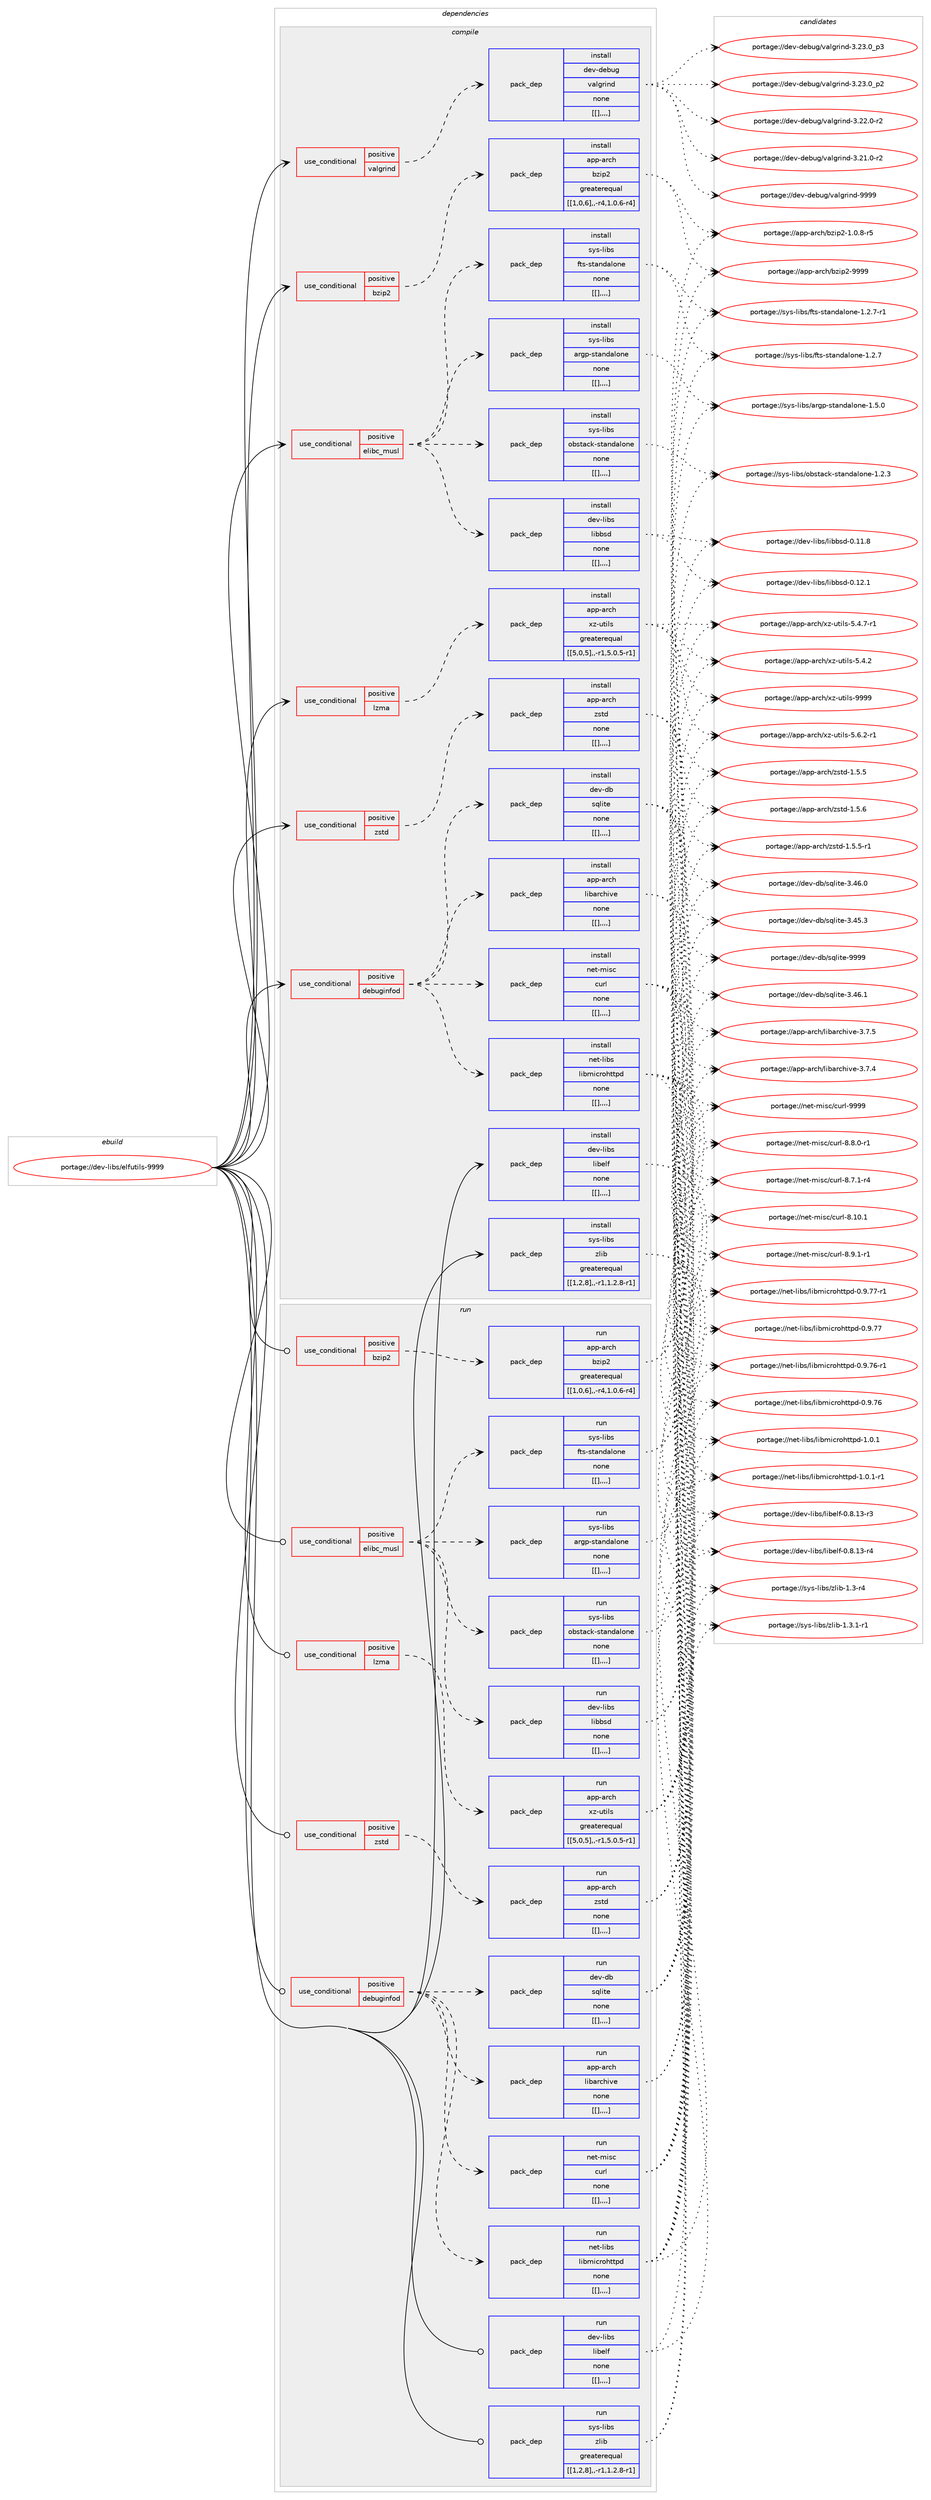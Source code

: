 digraph prolog {

# *************
# Graph options
# *************

newrank=true;
concentrate=true;
compound=true;
graph [rankdir=LR,fontname=Helvetica,fontsize=10,ranksep=1.5];#, ranksep=2.5, nodesep=0.2];
edge  [arrowhead=vee];
node  [fontname=Helvetica,fontsize=10];

# **********
# The ebuild
# **********

subgraph cluster_leftcol {
color=gray;
label=<<i>ebuild</i>>;
id [label="portage://dev-libs/elfutils-9999", color=red, width=4, href="../dev-libs/elfutils-9999.svg"];
}

# ****************
# The dependencies
# ****************

subgraph cluster_midcol {
color=gray;
label=<<i>dependencies</i>>;
subgraph cluster_compile {
fillcolor="#eeeeee";
style=filled;
label=<<i>compile</i>>;
subgraph cond26916 {
dependency108702 [label=<<TABLE BORDER="0" CELLBORDER="1" CELLSPACING="0" CELLPADDING="4"><TR><TD ROWSPAN="3" CELLPADDING="10">use_conditional</TD></TR><TR><TD>positive</TD></TR><TR><TD>bzip2</TD></TR></TABLE>>, shape=none, color=red];
subgraph pack80649 {
dependency108703 [label=<<TABLE BORDER="0" CELLBORDER="1" CELLSPACING="0" CELLPADDING="4" WIDTH="220"><TR><TD ROWSPAN="6" CELLPADDING="30">pack_dep</TD></TR><TR><TD WIDTH="110">install</TD></TR><TR><TD>app-arch</TD></TR><TR><TD>bzip2</TD></TR><TR><TD>greaterequal</TD></TR><TR><TD>[[1,0,6],,-r4,1.0.6-r4]</TD></TR></TABLE>>, shape=none, color=blue];
}
dependency108702:e -> dependency108703:w [weight=20,style="dashed",arrowhead="vee"];
}
id:e -> dependency108702:w [weight=20,style="solid",arrowhead="vee"];
subgraph cond26917 {
dependency108704 [label=<<TABLE BORDER="0" CELLBORDER="1" CELLSPACING="0" CELLPADDING="4"><TR><TD ROWSPAN="3" CELLPADDING="10">use_conditional</TD></TR><TR><TD>positive</TD></TR><TR><TD>debuginfod</TD></TR></TABLE>>, shape=none, color=red];
subgraph pack80650 {
dependency108705 [label=<<TABLE BORDER="0" CELLBORDER="1" CELLSPACING="0" CELLPADDING="4" WIDTH="220"><TR><TD ROWSPAN="6" CELLPADDING="30">pack_dep</TD></TR><TR><TD WIDTH="110">install</TD></TR><TR><TD>app-arch</TD></TR><TR><TD>libarchive</TD></TR><TR><TD>none</TD></TR><TR><TD>[[],,,,]</TD></TR></TABLE>>, shape=none, color=blue];
}
dependency108704:e -> dependency108705:w [weight=20,style="dashed",arrowhead="vee"];
subgraph pack80651 {
dependency108706 [label=<<TABLE BORDER="0" CELLBORDER="1" CELLSPACING="0" CELLPADDING="4" WIDTH="220"><TR><TD ROWSPAN="6" CELLPADDING="30">pack_dep</TD></TR><TR><TD WIDTH="110">install</TD></TR><TR><TD>dev-db</TD></TR><TR><TD>sqlite</TD></TR><TR><TD>none</TD></TR><TR><TD>[[],,,,]</TD></TR></TABLE>>, shape=none, color=blue];
}
dependency108704:e -> dependency108706:w [weight=20,style="dashed",arrowhead="vee"];
subgraph pack80652 {
dependency108707 [label=<<TABLE BORDER="0" CELLBORDER="1" CELLSPACING="0" CELLPADDING="4" WIDTH="220"><TR><TD ROWSPAN="6" CELLPADDING="30">pack_dep</TD></TR><TR><TD WIDTH="110">install</TD></TR><TR><TD>net-libs</TD></TR><TR><TD>libmicrohttpd</TD></TR><TR><TD>none</TD></TR><TR><TD>[[],,,,]</TD></TR></TABLE>>, shape=none, color=blue];
}
dependency108704:e -> dependency108707:w [weight=20,style="dashed",arrowhead="vee"];
subgraph pack80653 {
dependency108708 [label=<<TABLE BORDER="0" CELLBORDER="1" CELLSPACING="0" CELLPADDING="4" WIDTH="220"><TR><TD ROWSPAN="6" CELLPADDING="30">pack_dep</TD></TR><TR><TD WIDTH="110">install</TD></TR><TR><TD>net-misc</TD></TR><TR><TD>curl</TD></TR><TR><TD>none</TD></TR><TR><TD>[[],,,,]</TD></TR></TABLE>>, shape=none, color=blue];
}
dependency108704:e -> dependency108708:w [weight=20,style="dashed",arrowhead="vee"];
}
id:e -> dependency108704:w [weight=20,style="solid",arrowhead="vee"];
subgraph cond26918 {
dependency108709 [label=<<TABLE BORDER="0" CELLBORDER="1" CELLSPACING="0" CELLPADDING="4"><TR><TD ROWSPAN="3" CELLPADDING="10">use_conditional</TD></TR><TR><TD>positive</TD></TR><TR><TD>elibc_musl</TD></TR></TABLE>>, shape=none, color=red];
subgraph pack80654 {
dependency108710 [label=<<TABLE BORDER="0" CELLBORDER="1" CELLSPACING="0" CELLPADDING="4" WIDTH="220"><TR><TD ROWSPAN="6" CELLPADDING="30">pack_dep</TD></TR><TR><TD WIDTH="110">install</TD></TR><TR><TD>dev-libs</TD></TR><TR><TD>libbsd</TD></TR><TR><TD>none</TD></TR><TR><TD>[[],,,,]</TD></TR></TABLE>>, shape=none, color=blue];
}
dependency108709:e -> dependency108710:w [weight=20,style="dashed",arrowhead="vee"];
subgraph pack80655 {
dependency108711 [label=<<TABLE BORDER="0" CELLBORDER="1" CELLSPACING="0" CELLPADDING="4" WIDTH="220"><TR><TD ROWSPAN="6" CELLPADDING="30">pack_dep</TD></TR><TR><TD WIDTH="110">install</TD></TR><TR><TD>sys-libs</TD></TR><TR><TD>argp-standalone</TD></TR><TR><TD>none</TD></TR><TR><TD>[[],,,,]</TD></TR></TABLE>>, shape=none, color=blue];
}
dependency108709:e -> dependency108711:w [weight=20,style="dashed",arrowhead="vee"];
subgraph pack80656 {
dependency108712 [label=<<TABLE BORDER="0" CELLBORDER="1" CELLSPACING="0" CELLPADDING="4" WIDTH="220"><TR><TD ROWSPAN="6" CELLPADDING="30">pack_dep</TD></TR><TR><TD WIDTH="110">install</TD></TR><TR><TD>sys-libs</TD></TR><TR><TD>fts-standalone</TD></TR><TR><TD>none</TD></TR><TR><TD>[[],,,,]</TD></TR></TABLE>>, shape=none, color=blue];
}
dependency108709:e -> dependency108712:w [weight=20,style="dashed",arrowhead="vee"];
subgraph pack80657 {
dependency108713 [label=<<TABLE BORDER="0" CELLBORDER="1" CELLSPACING="0" CELLPADDING="4" WIDTH="220"><TR><TD ROWSPAN="6" CELLPADDING="30">pack_dep</TD></TR><TR><TD WIDTH="110">install</TD></TR><TR><TD>sys-libs</TD></TR><TR><TD>obstack-standalone</TD></TR><TR><TD>none</TD></TR><TR><TD>[[],,,,]</TD></TR></TABLE>>, shape=none, color=blue];
}
dependency108709:e -> dependency108713:w [weight=20,style="dashed",arrowhead="vee"];
}
id:e -> dependency108709:w [weight=20,style="solid",arrowhead="vee"];
subgraph cond26919 {
dependency108714 [label=<<TABLE BORDER="0" CELLBORDER="1" CELLSPACING="0" CELLPADDING="4"><TR><TD ROWSPAN="3" CELLPADDING="10">use_conditional</TD></TR><TR><TD>positive</TD></TR><TR><TD>lzma</TD></TR></TABLE>>, shape=none, color=red];
subgraph pack80658 {
dependency108715 [label=<<TABLE BORDER="0" CELLBORDER="1" CELLSPACING="0" CELLPADDING="4" WIDTH="220"><TR><TD ROWSPAN="6" CELLPADDING="30">pack_dep</TD></TR><TR><TD WIDTH="110">install</TD></TR><TR><TD>app-arch</TD></TR><TR><TD>xz-utils</TD></TR><TR><TD>greaterequal</TD></TR><TR><TD>[[5,0,5],,-r1,5.0.5-r1]</TD></TR></TABLE>>, shape=none, color=blue];
}
dependency108714:e -> dependency108715:w [weight=20,style="dashed",arrowhead="vee"];
}
id:e -> dependency108714:w [weight=20,style="solid",arrowhead="vee"];
subgraph cond26920 {
dependency108716 [label=<<TABLE BORDER="0" CELLBORDER="1" CELLSPACING="0" CELLPADDING="4"><TR><TD ROWSPAN="3" CELLPADDING="10">use_conditional</TD></TR><TR><TD>positive</TD></TR><TR><TD>valgrind</TD></TR></TABLE>>, shape=none, color=red];
subgraph pack80659 {
dependency108717 [label=<<TABLE BORDER="0" CELLBORDER="1" CELLSPACING="0" CELLPADDING="4" WIDTH="220"><TR><TD ROWSPAN="6" CELLPADDING="30">pack_dep</TD></TR><TR><TD WIDTH="110">install</TD></TR><TR><TD>dev-debug</TD></TR><TR><TD>valgrind</TD></TR><TR><TD>none</TD></TR><TR><TD>[[],,,,]</TD></TR></TABLE>>, shape=none, color=blue];
}
dependency108716:e -> dependency108717:w [weight=20,style="dashed",arrowhead="vee"];
}
id:e -> dependency108716:w [weight=20,style="solid",arrowhead="vee"];
subgraph cond26921 {
dependency108718 [label=<<TABLE BORDER="0" CELLBORDER="1" CELLSPACING="0" CELLPADDING="4"><TR><TD ROWSPAN="3" CELLPADDING="10">use_conditional</TD></TR><TR><TD>positive</TD></TR><TR><TD>zstd</TD></TR></TABLE>>, shape=none, color=red];
subgraph pack80660 {
dependency108719 [label=<<TABLE BORDER="0" CELLBORDER="1" CELLSPACING="0" CELLPADDING="4" WIDTH="220"><TR><TD ROWSPAN="6" CELLPADDING="30">pack_dep</TD></TR><TR><TD WIDTH="110">install</TD></TR><TR><TD>app-arch</TD></TR><TR><TD>zstd</TD></TR><TR><TD>none</TD></TR><TR><TD>[[],,,,]</TD></TR></TABLE>>, shape=none, color=blue];
}
dependency108718:e -> dependency108719:w [weight=20,style="dashed",arrowhead="vee"];
}
id:e -> dependency108718:w [weight=20,style="solid",arrowhead="vee"];
subgraph pack80661 {
dependency108720 [label=<<TABLE BORDER="0" CELLBORDER="1" CELLSPACING="0" CELLPADDING="4" WIDTH="220"><TR><TD ROWSPAN="6" CELLPADDING="30">pack_dep</TD></TR><TR><TD WIDTH="110">install</TD></TR><TR><TD>sys-libs</TD></TR><TR><TD>zlib</TD></TR><TR><TD>greaterequal</TD></TR><TR><TD>[[1,2,8],,-r1,1.2.8-r1]</TD></TR></TABLE>>, shape=none, color=blue];
}
id:e -> dependency108720:w [weight=20,style="solid",arrowhead="vee"];
subgraph pack80662 {
dependency108721 [label=<<TABLE BORDER="0" CELLBORDER="1" CELLSPACING="0" CELLPADDING="4" WIDTH="220"><TR><TD ROWSPAN="6" CELLPADDING="30">pack_dep</TD></TR><TR><TD WIDTH="110">install</TD></TR><TR><TD>dev-libs</TD></TR><TR><TD>libelf</TD></TR><TR><TD>none</TD></TR><TR><TD>[[],,,,]</TD></TR></TABLE>>, shape=none, color=blue];
}
id:e -> dependency108721:w [weight=20,style="solid",arrowhead="vee"];
}
subgraph cluster_compileandrun {
fillcolor="#eeeeee";
style=filled;
label=<<i>compile and run</i>>;
}
subgraph cluster_run {
fillcolor="#eeeeee";
style=filled;
label=<<i>run</i>>;
subgraph cond26922 {
dependency108722 [label=<<TABLE BORDER="0" CELLBORDER="1" CELLSPACING="0" CELLPADDING="4"><TR><TD ROWSPAN="3" CELLPADDING="10">use_conditional</TD></TR><TR><TD>positive</TD></TR><TR><TD>bzip2</TD></TR></TABLE>>, shape=none, color=red];
subgraph pack80663 {
dependency108723 [label=<<TABLE BORDER="0" CELLBORDER="1" CELLSPACING="0" CELLPADDING="4" WIDTH="220"><TR><TD ROWSPAN="6" CELLPADDING="30">pack_dep</TD></TR><TR><TD WIDTH="110">run</TD></TR><TR><TD>app-arch</TD></TR><TR><TD>bzip2</TD></TR><TR><TD>greaterequal</TD></TR><TR><TD>[[1,0,6],,-r4,1.0.6-r4]</TD></TR></TABLE>>, shape=none, color=blue];
}
dependency108722:e -> dependency108723:w [weight=20,style="dashed",arrowhead="vee"];
}
id:e -> dependency108722:w [weight=20,style="solid",arrowhead="odot"];
subgraph cond26923 {
dependency108724 [label=<<TABLE BORDER="0" CELLBORDER="1" CELLSPACING="0" CELLPADDING="4"><TR><TD ROWSPAN="3" CELLPADDING="10">use_conditional</TD></TR><TR><TD>positive</TD></TR><TR><TD>debuginfod</TD></TR></TABLE>>, shape=none, color=red];
subgraph pack80664 {
dependency108725 [label=<<TABLE BORDER="0" CELLBORDER="1" CELLSPACING="0" CELLPADDING="4" WIDTH="220"><TR><TD ROWSPAN="6" CELLPADDING="30">pack_dep</TD></TR><TR><TD WIDTH="110">run</TD></TR><TR><TD>app-arch</TD></TR><TR><TD>libarchive</TD></TR><TR><TD>none</TD></TR><TR><TD>[[],,,,]</TD></TR></TABLE>>, shape=none, color=blue];
}
dependency108724:e -> dependency108725:w [weight=20,style="dashed",arrowhead="vee"];
subgraph pack80665 {
dependency108726 [label=<<TABLE BORDER="0" CELLBORDER="1" CELLSPACING="0" CELLPADDING="4" WIDTH="220"><TR><TD ROWSPAN="6" CELLPADDING="30">pack_dep</TD></TR><TR><TD WIDTH="110">run</TD></TR><TR><TD>dev-db</TD></TR><TR><TD>sqlite</TD></TR><TR><TD>none</TD></TR><TR><TD>[[],,,,]</TD></TR></TABLE>>, shape=none, color=blue];
}
dependency108724:e -> dependency108726:w [weight=20,style="dashed",arrowhead="vee"];
subgraph pack80666 {
dependency108727 [label=<<TABLE BORDER="0" CELLBORDER="1" CELLSPACING="0" CELLPADDING="4" WIDTH="220"><TR><TD ROWSPAN="6" CELLPADDING="30">pack_dep</TD></TR><TR><TD WIDTH="110">run</TD></TR><TR><TD>net-libs</TD></TR><TR><TD>libmicrohttpd</TD></TR><TR><TD>none</TD></TR><TR><TD>[[],,,,]</TD></TR></TABLE>>, shape=none, color=blue];
}
dependency108724:e -> dependency108727:w [weight=20,style="dashed",arrowhead="vee"];
subgraph pack80667 {
dependency108728 [label=<<TABLE BORDER="0" CELLBORDER="1" CELLSPACING="0" CELLPADDING="4" WIDTH="220"><TR><TD ROWSPAN="6" CELLPADDING="30">pack_dep</TD></TR><TR><TD WIDTH="110">run</TD></TR><TR><TD>net-misc</TD></TR><TR><TD>curl</TD></TR><TR><TD>none</TD></TR><TR><TD>[[],,,,]</TD></TR></TABLE>>, shape=none, color=blue];
}
dependency108724:e -> dependency108728:w [weight=20,style="dashed",arrowhead="vee"];
}
id:e -> dependency108724:w [weight=20,style="solid",arrowhead="odot"];
subgraph cond26924 {
dependency108729 [label=<<TABLE BORDER="0" CELLBORDER="1" CELLSPACING="0" CELLPADDING="4"><TR><TD ROWSPAN="3" CELLPADDING="10">use_conditional</TD></TR><TR><TD>positive</TD></TR><TR><TD>elibc_musl</TD></TR></TABLE>>, shape=none, color=red];
subgraph pack80668 {
dependency108730 [label=<<TABLE BORDER="0" CELLBORDER="1" CELLSPACING="0" CELLPADDING="4" WIDTH="220"><TR><TD ROWSPAN="6" CELLPADDING="30">pack_dep</TD></TR><TR><TD WIDTH="110">run</TD></TR><TR><TD>dev-libs</TD></TR><TR><TD>libbsd</TD></TR><TR><TD>none</TD></TR><TR><TD>[[],,,,]</TD></TR></TABLE>>, shape=none, color=blue];
}
dependency108729:e -> dependency108730:w [weight=20,style="dashed",arrowhead="vee"];
subgraph pack80669 {
dependency108731 [label=<<TABLE BORDER="0" CELLBORDER="1" CELLSPACING="0" CELLPADDING="4" WIDTH="220"><TR><TD ROWSPAN="6" CELLPADDING="30">pack_dep</TD></TR><TR><TD WIDTH="110">run</TD></TR><TR><TD>sys-libs</TD></TR><TR><TD>argp-standalone</TD></TR><TR><TD>none</TD></TR><TR><TD>[[],,,,]</TD></TR></TABLE>>, shape=none, color=blue];
}
dependency108729:e -> dependency108731:w [weight=20,style="dashed",arrowhead="vee"];
subgraph pack80670 {
dependency108732 [label=<<TABLE BORDER="0" CELLBORDER="1" CELLSPACING="0" CELLPADDING="4" WIDTH="220"><TR><TD ROWSPAN="6" CELLPADDING="30">pack_dep</TD></TR><TR><TD WIDTH="110">run</TD></TR><TR><TD>sys-libs</TD></TR><TR><TD>fts-standalone</TD></TR><TR><TD>none</TD></TR><TR><TD>[[],,,,]</TD></TR></TABLE>>, shape=none, color=blue];
}
dependency108729:e -> dependency108732:w [weight=20,style="dashed",arrowhead="vee"];
subgraph pack80671 {
dependency108733 [label=<<TABLE BORDER="0" CELLBORDER="1" CELLSPACING="0" CELLPADDING="4" WIDTH="220"><TR><TD ROWSPAN="6" CELLPADDING="30">pack_dep</TD></TR><TR><TD WIDTH="110">run</TD></TR><TR><TD>sys-libs</TD></TR><TR><TD>obstack-standalone</TD></TR><TR><TD>none</TD></TR><TR><TD>[[],,,,]</TD></TR></TABLE>>, shape=none, color=blue];
}
dependency108729:e -> dependency108733:w [weight=20,style="dashed",arrowhead="vee"];
}
id:e -> dependency108729:w [weight=20,style="solid",arrowhead="odot"];
subgraph cond26925 {
dependency108734 [label=<<TABLE BORDER="0" CELLBORDER="1" CELLSPACING="0" CELLPADDING="4"><TR><TD ROWSPAN="3" CELLPADDING="10">use_conditional</TD></TR><TR><TD>positive</TD></TR><TR><TD>lzma</TD></TR></TABLE>>, shape=none, color=red];
subgraph pack80672 {
dependency108735 [label=<<TABLE BORDER="0" CELLBORDER="1" CELLSPACING="0" CELLPADDING="4" WIDTH="220"><TR><TD ROWSPAN="6" CELLPADDING="30">pack_dep</TD></TR><TR><TD WIDTH="110">run</TD></TR><TR><TD>app-arch</TD></TR><TR><TD>xz-utils</TD></TR><TR><TD>greaterequal</TD></TR><TR><TD>[[5,0,5],,-r1,5.0.5-r1]</TD></TR></TABLE>>, shape=none, color=blue];
}
dependency108734:e -> dependency108735:w [weight=20,style="dashed",arrowhead="vee"];
}
id:e -> dependency108734:w [weight=20,style="solid",arrowhead="odot"];
subgraph cond26926 {
dependency108736 [label=<<TABLE BORDER="0" CELLBORDER="1" CELLSPACING="0" CELLPADDING="4"><TR><TD ROWSPAN="3" CELLPADDING="10">use_conditional</TD></TR><TR><TD>positive</TD></TR><TR><TD>zstd</TD></TR></TABLE>>, shape=none, color=red];
subgraph pack80673 {
dependency108737 [label=<<TABLE BORDER="0" CELLBORDER="1" CELLSPACING="0" CELLPADDING="4" WIDTH="220"><TR><TD ROWSPAN="6" CELLPADDING="30">pack_dep</TD></TR><TR><TD WIDTH="110">run</TD></TR><TR><TD>app-arch</TD></TR><TR><TD>zstd</TD></TR><TR><TD>none</TD></TR><TR><TD>[[],,,,]</TD></TR></TABLE>>, shape=none, color=blue];
}
dependency108736:e -> dependency108737:w [weight=20,style="dashed",arrowhead="vee"];
}
id:e -> dependency108736:w [weight=20,style="solid",arrowhead="odot"];
subgraph pack80674 {
dependency108738 [label=<<TABLE BORDER="0" CELLBORDER="1" CELLSPACING="0" CELLPADDING="4" WIDTH="220"><TR><TD ROWSPAN="6" CELLPADDING="30">pack_dep</TD></TR><TR><TD WIDTH="110">run</TD></TR><TR><TD>sys-libs</TD></TR><TR><TD>zlib</TD></TR><TR><TD>greaterequal</TD></TR><TR><TD>[[1,2,8],,-r1,1.2.8-r1]</TD></TR></TABLE>>, shape=none, color=blue];
}
id:e -> dependency108738:w [weight=20,style="solid",arrowhead="odot"];
subgraph pack80675 {
dependency108739 [label=<<TABLE BORDER="0" CELLBORDER="1" CELLSPACING="0" CELLPADDING="4" WIDTH="220"><TR><TD ROWSPAN="6" CELLPADDING="30">pack_dep</TD></TR><TR><TD WIDTH="110">run</TD></TR><TR><TD>dev-libs</TD></TR><TR><TD>libelf</TD></TR><TR><TD>none</TD></TR><TR><TD>[[],,,,]</TD></TR></TABLE>>, shape=none, color=blue];
}
id:e -> dependency108739:w [weight=20,style="solid",arrowhead="odot"];
}
}

# **************
# The candidates
# **************

subgraph cluster_choices {
rank=same;
color=gray;
label=<<i>candidates</i>>;

subgraph choice80649 {
color=black;
nodesep=1;
choice971121124597114991044798122105112504557575757 [label="portage://app-arch/bzip2-9999", color=red, width=4,href="../app-arch/bzip2-9999.svg"];
choice971121124597114991044798122105112504549464846564511453 [label="portage://app-arch/bzip2-1.0.8-r5", color=red, width=4,href="../app-arch/bzip2-1.0.8-r5.svg"];
dependency108703:e -> choice971121124597114991044798122105112504557575757:w [style=dotted,weight="100"];
dependency108703:e -> choice971121124597114991044798122105112504549464846564511453:w [style=dotted,weight="100"];
}
subgraph choice80650 {
color=black;
nodesep=1;
choice9711211245971149910447108105989711499104105118101455146554653 [label="portage://app-arch/libarchive-3.7.5", color=red, width=4,href="../app-arch/libarchive-3.7.5.svg"];
choice9711211245971149910447108105989711499104105118101455146554652 [label="portage://app-arch/libarchive-3.7.4", color=red, width=4,href="../app-arch/libarchive-3.7.4.svg"];
dependency108705:e -> choice9711211245971149910447108105989711499104105118101455146554653:w [style=dotted,weight="100"];
dependency108705:e -> choice9711211245971149910447108105989711499104105118101455146554652:w [style=dotted,weight="100"];
}
subgraph choice80651 {
color=black;
nodesep=1;
choice1001011184510098471151131081051161014557575757 [label="portage://dev-db/sqlite-9999", color=red, width=4,href="../dev-db/sqlite-9999.svg"];
choice10010111845100984711511310810511610145514652544649 [label="portage://dev-db/sqlite-3.46.1", color=red, width=4,href="../dev-db/sqlite-3.46.1.svg"];
choice10010111845100984711511310810511610145514652544648 [label="portage://dev-db/sqlite-3.46.0", color=red, width=4,href="../dev-db/sqlite-3.46.0.svg"];
choice10010111845100984711511310810511610145514652534651 [label="portage://dev-db/sqlite-3.45.3", color=red, width=4,href="../dev-db/sqlite-3.45.3.svg"];
dependency108706:e -> choice1001011184510098471151131081051161014557575757:w [style=dotted,weight="100"];
dependency108706:e -> choice10010111845100984711511310810511610145514652544649:w [style=dotted,weight="100"];
dependency108706:e -> choice10010111845100984711511310810511610145514652544648:w [style=dotted,weight="100"];
dependency108706:e -> choice10010111845100984711511310810511610145514652534651:w [style=dotted,weight="100"];
}
subgraph choice80652 {
color=black;
nodesep=1;
choice11010111645108105981154710810598109105991141111041161161121004549464846494511449 [label="portage://net-libs/libmicrohttpd-1.0.1-r1", color=red, width=4,href="../net-libs/libmicrohttpd-1.0.1-r1.svg"];
choice1101011164510810598115471081059810910599114111104116116112100454946484649 [label="portage://net-libs/libmicrohttpd-1.0.1", color=red, width=4,href="../net-libs/libmicrohttpd-1.0.1.svg"];
choice1101011164510810598115471081059810910599114111104116116112100454846574655554511449 [label="portage://net-libs/libmicrohttpd-0.9.77-r1", color=red, width=4,href="../net-libs/libmicrohttpd-0.9.77-r1.svg"];
choice110101116451081059811547108105981091059911411110411611611210045484657465555 [label="portage://net-libs/libmicrohttpd-0.9.77", color=red, width=4,href="../net-libs/libmicrohttpd-0.9.77.svg"];
choice1101011164510810598115471081059810910599114111104116116112100454846574655544511449 [label="portage://net-libs/libmicrohttpd-0.9.76-r1", color=red, width=4,href="../net-libs/libmicrohttpd-0.9.76-r1.svg"];
choice110101116451081059811547108105981091059911411110411611611210045484657465554 [label="portage://net-libs/libmicrohttpd-0.9.76", color=red, width=4,href="../net-libs/libmicrohttpd-0.9.76.svg"];
dependency108707:e -> choice11010111645108105981154710810598109105991141111041161161121004549464846494511449:w [style=dotted,weight="100"];
dependency108707:e -> choice1101011164510810598115471081059810910599114111104116116112100454946484649:w [style=dotted,weight="100"];
dependency108707:e -> choice1101011164510810598115471081059810910599114111104116116112100454846574655554511449:w [style=dotted,weight="100"];
dependency108707:e -> choice110101116451081059811547108105981091059911411110411611611210045484657465555:w [style=dotted,weight="100"];
dependency108707:e -> choice1101011164510810598115471081059810910599114111104116116112100454846574655544511449:w [style=dotted,weight="100"];
dependency108707:e -> choice110101116451081059811547108105981091059911411110411611611210045484657465554:w [style=dotted,weight="100"];
}
subgraph choice80653 {
color=black;
nodesep=1;
choice110101116451091051159947991171141084557575757 [label="portage://net-misc/curl-9999", color=red, width=4,href="../net-misc/curl-9999.svg"];
choice1101011164510910511599479911711410845564649484649 [label="portage://net-misc/curl-8.10.1", color=red, width=4,href="../net-misc/curl-8.10.1.svg"];
choice110101116451091051159947991171141084556465746494511449 [label="portage://net-misc/curl-8.9.1-r1", color=red, width=4,href="../net-misc/curl-8.9.1-r1.svg"];
choice110101116451091051159947991171141084556465646484511449 [label="portage://net-misc/curl-8.8.0-r1", color=red, width=4,href="../net-misc/curl-8.8.0-r1.svg"];
choice110101116451091051159947991171141084556465546494511452 [label="portage://net-misc/curl-8.7.1-r4", color=red, width=4,href="../net-misc/curl-8.7.1-r4.svg"];
dependency108708:e -> choice110101116451091051159947991171141084557575757:w [style=dotted,weight="100"];
dependency108708:e -> choice1101011164510910511599479911711410845564649484649:w [style=dotted,weight="100"];
dependency108708:e -> choice110101116451091051159947991171141084556465746494511449:w [style=dotted,weight="100"];
dependency108708:e -> choice110101116451091051159947991171141084556465646484511449:w [style=dotted,weight="100"];
dependency108708:e -> choice110101116451091051159947991171141084556465546494511452:w [style=dotted,weight="100"];
}
subgraph choice80654 {
color=black;
nodesep=1;
choice100101118451081059811547108105989811510045484649504649 [label="portage://dev-libs/libbsd-0.12.1", color=red, width=4,href="../dev-libs/libbsd-0.12.1.svg"];
choice100101118451081059811547108105989811510045484649494656 [label="portage://dev-libs/libbsd-0.11.8", color=red, width=4,href="../dev-libs/libbsd-0.11.8.svg"];
dependency108710:e -> choice100101118451081059811547108105989811510045484649504649:w [style=dotted,weight="100"];
dependency108710:e -> choice100101118451081059811547108105989811510045484649494656:w [style=dotted,weight="100"];
}
subgraph choice80655 {
color=black;
nodesep=1;
choice11512111545108105981154797114103112451151169711010097108111110101454946534648 [label="portage://sys-libs/argp-standalone-1.5.0", color=red, width=4,href="../sys-libs/argp-standalone-1.5.0.svg"];
dependency108711:e -> choice11512111545108105981154797114103112451151169711010097108111110101454946534648:w [style=dotted,weight="100"];
}
subgraph choice80656 {
color=black;
nodesep=1;
choice1151211154510810598115471021161154511511697110100971081111101014549465046554511449 [label="portage://sys-libs/fts-standalone-1.2.7-r1", color=red, width=4,href="../sys-libs/fts-standalone-1.2.7-r1.svg"];
choice115121115451081059811547102116115451151169711010097108111110101454946504655 [label="portage://sys-libs/fts-standalone-1.2.7", color=red, width=4,href="../sys-libs/fts-standalone-1.2.7.svg"];
dependency108712:e -> choice1151211154510810598115471021161154511511697110100971081111101014549465046554511449:w [style=dotted,weight="100"];
dependency108712:e -> choice115121115451081059811547102116115451151169711010097108111110101454946504655:w [style=dotted,weight="100"];
}
subgraph choice80657 {
color=black;
nodesep=1;
choice115121115451081059811547111981151169799107451151169711010097108111110101454946504651 [label="portage://sys-libs/obstack-standalone-1.2.3", color=red, width=4,href="../sys-libs/obstack-standalone-1.2.3.svg"];
dependency108713:e -> choice115121115451081059811547111981151169799107451151169711010097108111110101454946504651:w [style=dotted,weight="100"];
}
subgraph choice80658 {
color=black;
nodesep=1;
choice9711211245971149910447120122451171161051081154557575757 [label="portage://app-arch/xz-utils-9999", color=red, width=4,href="../app-arch/xz-utils-9999.svg"];
choice9711211245971149910447120122451171161051081154553465446504511449 [label="portage://app-arch/xz-utils-5.6.2-r1", color=red, width=4,href="../app-arch/xz-utils-5.6.2-r1.svg"];
choice9711211245971149910447120122451171161051081154553465246554511449 [label="portage://app-arch/xz-utils-5.4.7-r1", color=red, width=4,href="../app-arch/xz-utils-5.4.7-r1.svg"];
choice971121124597114991044712012245117116105108115455346524650 [label="portage://app-arch/xz-utils-5.4.2", color=red, width=4,href="../app-arch/xz-utils-5.4.2.svg"];
dependency108715:e -> choice9711211245971149910447120122451171161051081154557575757:w [style=dotted,weight="100"];
dependency108715:e -> choice9711211245971149910447120122451171161051081154553465446504511449:w [style=dotted,weight="100"];
dependency108715:e -> choice9711211245971149910447120122451171161051081154553465246554511449:w [style=dotted,weight="100"];
dependency108715:e -> choice971121124597114991044712012245117116105108115455346524650:w [style=dotted,weight="100"];
}
subgraph choice80659 {
color=black;
nodesep=1;
choice100101118451001019811710347118971081031141051101004557575757 [label="portage://dev-debug/valgrind-9999", color=red, width=4,href="../dev-debug/valgrind-9999.svg"];
choice10010111845100101981171034711897108103114105110100455146505146489511251 [label="portage://dev-debug/valgrind-3.23.0_p3", color=red, width=4,href="../dev-debug/valgrind-3.23.0_p3.svg"];
choice10010111845100101981171034711897108103114105110100455146505146489511250 [label="portage://dev-debug/valgrind-3.23.0_p2", color=red, width=4,href="../dev-debug/valgrind-3.23.0_p2.svg"];
choice10010111845100101981171034711897108103114105110100455146505046484511450 [label="portage://dev-debug/valgrind-3.22.0-r2", color=red, width=4,href="../dev-debug/valgrind-3.22.0-r2.svg"];
choice10010111845100101981171034711897108103114105110100455146504946484511450 [label="portage://dev-debug/valgrind-3.21.0-r2", color=red, width=4,href="../dev-debug/valgrind-3.21.0-r2.svg"];
dependency108717:e -> choice100101118451001019811710347118971081031141051101004557575757:w [style=dotted,weight="100"];
dependency108717:e -> choice10010111845100101981171034711897108103114105110100455146505146489511251:w [style=dotted,weight="100"];
dependency108717:e -> choice10010111845100101981171034711897108103114105110100455146505146489511250:w [style=dotted,weight="100"];
dependency108717:e -> choice10010111845100101981171034711897108103114105110100455146505046484511450:w [style=dotted,weight="100"];
dependency108717:e -> choice10010111845100101981171034711897108103114105110100455146504946484511450:w [style=dotted,weight="100"];
}
subgraph choice80660 {
color=black;
nodesep=1;
choice9711211245971149910447122115116100454946534654 [label="portage://app-arch/zstd-1.5.6", color=red, width=4,href="../app-arch/zstd-1.5.6.svg"];
choice97112112459711499104471221151161004549465346534511449 [label="portage://app-arch/zstd-1.5.5-r1", color=red, width=4,href="../app-arch/zstd-1.5.5-r1.svg"];
choice9711211245971149910447122115116100454946534653 [label="portage://app-arch/zstd-1.5.5", color=red, width=4,href="../app-arch/zstd-1.5.5.svg"];
dependency108719:e -> choice9711211245971149910447122115116100454946534654:w [style=dotted,weight="100"];
dependency108719:e -> choice97112112459711499104471221151161004549465346534511449:w [style=dotted,weight="100"];
dependency108719:e -> choice9711211245971149910447122115116100454946534653:w [style=dotted,weight="100"];
}
subgraph choice80661 {
color=black;
nodesep=1;
choice115121115451081059811547122108105984549465146494511449 [label="portage://sys-libs/zlib-1.3.1-r1", color=red, width=4,href="../sys-libs/zlib-1.3.1-r1.svg"];
choice11512111545108105981154712210810598454946514511452 [label="portage://sys-libs/zlib-1.3-r4", color=red, width=4,href="../sys-libs/zlib-1.3-r4.svg"];
dependency108720:e -> choice115121115451081059811547122108105984549465146494511449:w [style=dotted,weight="100"];
dependency108720:e -> choice11512111545108105981154712210810598454946514511452:w [style=dotted,weight="100"];
}
subgraph choice80662 {
color=black;
nodesep=1;
choice10010111845108105981154710810598101108102454846564649514511452 [label="portage://dev-libs/libelf-0.8.13-r4", color=red, width=4,href="../dev-libs/libelf-0.8.13-r4.svg"];
choice10010111845108105981154710810598101108102454846564649514511451 [label="portage://dev-libs/libelf-0.8.13-r3", color=red, width=4,href="../dev-libs/libelf-0.8.13-r3.svg"];
dependency108721:e -> choice10010111845108105981154710810598101108102454846564649514511452:w [style=dotted,weight="100"];
dependency108721:e -> choice10010111845108105981154710810598101108102454846564649514511451:w [style=dotted,weight="100"];
}
subgraph choice80663 {
color=black;
nodesep=1;
choice971121124597114991044798122105112504557575757 [label="portage://app-arch/bzip2-9999", color=red, width=4,href="../app-arch/bzip2-9999.svg"];
choice971121124597114991044798122105112504549464846564511453 [label="portage://app-arch/bzip2-1.0.8-r5", color=red, width=4,href="../app-arch/bzip2-1.0.8-r5.svg"];
dependency108723:e -> choice971121124597114991044798122105112504557575757:w [style=dotted,weight="100"];
dependency108723:e -> choice971121124597114991044798122105112504549464846564511453:w [style=dotted,weight="100"];
}
subgraph choice80664 {
color=black;
nodesep=1;
choice9711211245971149910447108105989711499104105118101455146554653 [label="portage://app-arch/libarchive-3.7.5", color=red, width=4,href="../app-arch/libarchive-3.7.5.svg"];
choice9711211245971149910447108105989711499104105118101455146554652 [label="portage://app-arch/libarchive-3.7.4", color=red, width=4,href="../app-arch/libarchive-3.7.4.svg"];
dependency108725:e -> choice9711211245971149910447108105989711499104105118101455146554653:w [style=dotted,weight="100"];
dependency108725:e -> choice9711211245971149910447108105989711499104105118101455146554652:w [style=dotted,weight="100"];
}
subgraph choice80665 {
color=black;
nodesep=1;
choice1001011184510098471151131081051161014557575757 [label="portage://dev-db/sqlite-9999", color=red, width=4,href="../dev-db/sqlite-9999.svg"];
choice10010111845100984711511310810511610145514652544649 [label="portage://dev-db/sqlite-3.46.1", color=red, width=4,href="../dev-db/sqlite-3.46.1.svg"];
choice10010111845100984711511310810511610145514652544648 [label="portage://dev-db/sqlite-3.46.0", color=red, width=4,href="../dev-db/sqlite-3.46.0.svg"];
choice10010111845100984711511310810511610145514652534651 [label="portage://dev-db/sqlite-3.45.3", color=red, width=4,href="../dev-db/sqlite-3.45.3.svg"];
dependency108726:e -> choice1001011184510098471151131081051161014557575757:w [style=dotted,weight="100"];
dependency108726:e -> choice10010111845100984711511310810511610145514652544649:w [style=dotted,weight="100"];
dependency108726:e -> choice10010111845100984711511310810511610145514652544648:w [style=dotted,weight="100"];
dependency108726:e -> choice10010111845100984711511310810511610145514652534651:w [style=dotted,weight="100"];
}
subgraph choice80666 {
color=black;
nodesep=1;
choice11010111645108105981154710810598109105991141111041161161121004549464846494511449 [label="portage://net-libs/libmicrohttpd-1.0.1-r1", color=red, width=4,href="../net-libs/libmicrohttpd-1.0.1-r1.svg"];
choice1101011164510810598115471081059810910599114111104116116112100454946484649 [label="portage://net-libs/libmicrohttpd-1.0.1", color=red, width=4,href="../net-libs/libmicrohttpd-1.0.1.svg"];
choice1101011164510810598115471081059810910599114111104116116112100454846574655554511449 [label="portage://net-libs/libmicrohttpd-0.9.77-r1", color=red, width=4,href="../net-libs/libmicrohttpd-0.9.77-r1.svg"];
choice110101116451081059811547108105981091059911411110411611611210045484657465555 [label="portage://net-libs/libmicrohttpd-0.9.77", color=red, width=4,href="../net-libs/libmicrohttpd-0.9.77.svg"];
choice1101011164510810598115471081059810910599114111104116116112100454846574655544511449 [label="portage://net-libs/libmicrohttpd-0.9.76-r1", color=red, width=4,href="../net-libs/libmicrohttpd-0.9.76-r1.svg"];
choice110101116451081059811547108105981091059911411110411611611210045484657465554 [label="portage://net-libs/libmicrohttpd-0.9.76", color=red, width=4,href="../net-libs/libmicrohttpd-0.9.76.svg"];
dependency108727:e -> choice11010111645108105981154710810598109105991141111041161161121004549464846494511449:w [style=dotted,weight="100"];
dependency108727:e -> choice1101011164510810598115471081059810910599114111104116116112100454946484649:w [style=dotted,weight="100"];
dependency108727:e -> choice1101011164510810598115471081059810910599114111104116116112100454846574655554511449:w [style=dotted,weight="100"];
dependency108727:e -> choice110101116451081059811547108105981091059911411110411611611210045484657465555:w [style=dotted,weight="100"];
dependency108727:e -> choice1101011164510810598115471081059810910599114111104116116112100454846574655544511449:w [style=dotted,weight="100"];
dependency108727:e -> choice110101116451081059811547108105981091059911411110411611611210045484657465554:w [style=dotted,weight="100"];
}
subgraph choice80667 {
color=black;
nodesep=1;
choice110101116451091051159947991171141084557575757 [label="portage://net-misc/curl-9999", color=red, width=4,href="../net-misc/curl-9999.svg"];
choice1101011164510910511599479911711410845564649484649 [label="portage://net-misc/curl-8.10.1", color=red, width=4,href="../net-misc/curl-8.10.1.svg"];
choice110101116451091051159947991171141084556465746494511449 [label="portage://net-misc/curl-8.9.1-r1", color=red, width=4,href="../net-misc/curl-8.9.1-r1.svg"];
choice110101116451091051159947991171141084556465646484511449 [label="portage://net-misc/curl-8.8.0-r1", color=red, width=4,href="../net-misc/curl-8.8.0-r1.svg"];
choice110101116451091051159947991171141084556465546494511452 [label="portage://net-misc/curl-8.7.1-r4", color=red, width=4,href="../net-misc/curl-8.7.1-r4.svg"];
dependency108728:e -> choice110101116451091051159947991171141084557575757:w [style=dotted,weight="100"];
dependency108728:e -> choice1101011164510910511599479911711410845564649484649:w [style=dotted,weight="100"];
dependency108728:e -> choice110101116451091051159947991171141084556465746494511449:w [style=dotted,weight="100"];
dependency108728:e -> choice110101116451091051159947991171141084556465646484511449:w [style=dotted,weight="100"];
dependency108728:e -> choice110101116451091051159947991171141084556465546494511452:w [style=dotted,weight="100"];
}
subgraph choice80668 {
color=black;
nodesep=1;
choice100101118451081059811547108105989811510045484649504649 [label="portage://dev-libs/libbsd-0.12.1", color=red, width=4,href="../dev-libs/libbsd-0.12.1.svg"];
choice100101118451081059811547108105989811510045484649494656 [label="portage://dev-libs/libbsd-0.11.8", color=red, width=4,href="../dev-libs/libbsd-0.11.8.svg"];
dependency108730:e -> choice100101118451081059811547108105989811510045484649504649:w [style=dotted,weight="100"];
dependency108730:e -> choice100101118451081059811547108105989811510045484649494656:w [style=dotted,weight="100"];
}
subgraph choice80669 {
color=black;
nodesep=1;
choice11512111545108105981154797114103112451151169711010097108111110101454946534648 [label="portage://sys-libs/argp-standalone-1.5.0", color=red, width=4,href="../sys-libs/argp-standalone-1.5.0.svg"];
dependency108731:e -> choice11512111545108105981154797114103112451151169711010097108111110101454946534648:w [style=dotted,weight="100"];
}
subgraph choice80670 {
color=black;
nodesep=1;
choice1151211154510810598115471021161154511511697110100971081111101014549465046554511449 [label="portage://sys-libs/fts-standalone-1.2.7-r1", color=red, width=4,href="../sys-libs/fts-standalone-1.2.7-r1.svg"];
choice115121115451081059811547102116115451151169711010097108111110101454946504655 [label="portage://sys-libs/fts-standalone-1.2.7", color=red, width=4,href="../sys-libs/fts-standalone-1.2.7.svg"];
dependency108732:e -> choice1151211154510810598115471021161154511511697110100971081111101014549465046554511449:w [style=dotted,weight="100"];
dependency108732:e -> choice115121115451081059811547102116115451151169711010097108111110101454946504655:w [style=dotted,weight="100"];
}
subgraph choice80671 {
color=black;
nodesep=1;
choice115121115451081059811547111981151169799107451151169711010097108111110101454946504651 [label="portage://sys-libs/obstack-standalone-1.2.3", color=red, width=4,href="../sys-libs/obstack-standalone-1.2.3.svg"];
dependency108733:e -> choice115121115451081059811547111981151169799107451151169711010097108111110101454946504651:w [style=dotted,weight="100"];
}
subgraph choice80672 {
color=black;
nodesep=1;
choice9711211245971149910447120122451171161051081154557575757 [label="portage://app-arch/xz-utils-9999", color=red, width=4,href="../app-arch/xz-utils-9999.svg"];
choice9711211245971149910447120122451171161051081154553465446504511449 [label="portage://app-arch/xz-utils-5.6.2-r1", color=red, width=4,href="../app-arch/xz-utils-5.6.2-r1.svg"];
choice9711211245971149910447120122451171161051081154553465246554511449 [label="portage://app-arch/xz-utils-5.4.7-r1", color=red, width=4,href="../app-arch/xz-utils-5.4.7-r1.svg"];
choice971121124597114991044712012245117116105108115455346524650 [label="portage://app-arch/xz-utils-5.4.2", color=red, width=4,href="../app-arch/xz-utils-5.4.2.svg"];
dependency108735:e -> choice9711211245971149910447120122451171161051081154557575757:w [style=dotted,weight="100"];
dependency108735:e -> choice9711211245971149910447120122451171161051081154553465446504511449:w [style=dotted,weight="100"];
dependency108735:e -> choice9711211245971149910447120122451171161051081154553465246554511449:w [style=dotted,weight="100"];
dependency108735:e -> choice971121124597114991044712012245117116105108115455346524650:w [style=dotted,weight="100"];
}
subgraph choice80673 {
color=black;
nodesep=1;
choice9711211245971149910447122115116100454946534654 [label="portage://app-arch/zstd-1.5.6", color=red, width=4,href="../app-arch/zstd-1.5.6.svg"];
choice97112112459711499104471221151161004549465346534511449 [label="portage://app-arch/zstd-1.5.5-r1", color=red, width=4,href="../app-arch/zstd-1.5.5-r1.svg"];
choice9711211245971149910447122115116100454946534653 [label="portage://app-arch/zstd-1.5.5", color=red, width=4,href="../app-arch/zstd-1.5.5.svg"];
dependency108737:e -> choice9711211245971149910447122115116100454946534654:w [style=dotted,weight="100"];
dependency108737:e -> choice97112112459711499104471221151161004549465346534511449:w [style=dotted,weight="100"];
dependency108737:e -> choice9711211245971149910447122115116100454946534653:w [style=dotted,weight="100"];
}
subgraph choice80674 {
color=black;
nodesep=1;
choice115121115451081059811547122108105984549465146494511449 [label="portage://sys-libs/zlib-1.3.1-r1", color=red, width=4,href="../sys-libs/zlib-1.3.1-r1.svg"];
choice11512111545108105981154712210810598454946514511452 [label="portage://sys-libs/zlib-1.3-r4", color=red, width=4,href="../sys-libs/zlib-1.3-r4.svg"];
dependency108738:e -> choice115121115451081059811547122108105984549465146494511449:w [style=dotted,weight="100"];
dependency108738:e -> choice11512111545108105981154712210810598454946514511452:w [style=dotted,weight="100"];
}
subgraph choice80675 {
color=black;
nodesep=1;
choice10010111845108105981154710810598101108102454846564649514511452 [label="portage://dev-libs/libelf-0.8.13-r4", color=red, width=4,href="../dev-libs/libelf-0.8.13-r4.svg"];
choice10010111845108105981154710810598101108102454846564649514511451 [label="portage://dev-libs/libelf-0.8.13-r3", color=red, width=4,href="../dev-libs/libelf-0.8.13-r3.svg"];
dependency108739:e -> choice10010111845108105981154710810598101108102454846564649514511452:w [style=dotted,weight="100"];
dependency108739:e -> choice10010111845108105981154710810598101108102454846564649514511451:w [style=dotted,weight="100"];
}
}

}
